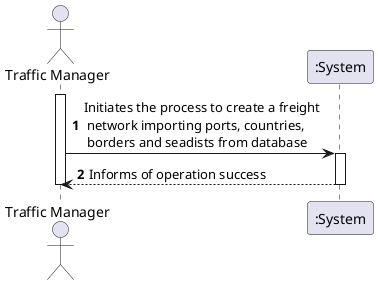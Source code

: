 @startuml
'https://plantuml.com/sequence-diagram

autonumber
actor "Traffic Manager" as TM


activate TM
TM -> ":System" : Initiates the process to create a freight \n network importing ports, countries,\n borders and seadists from database
activate ":System"

":System" --> TM : Informs of operation success
deactivate ":System"

deactivate TM

@enduml